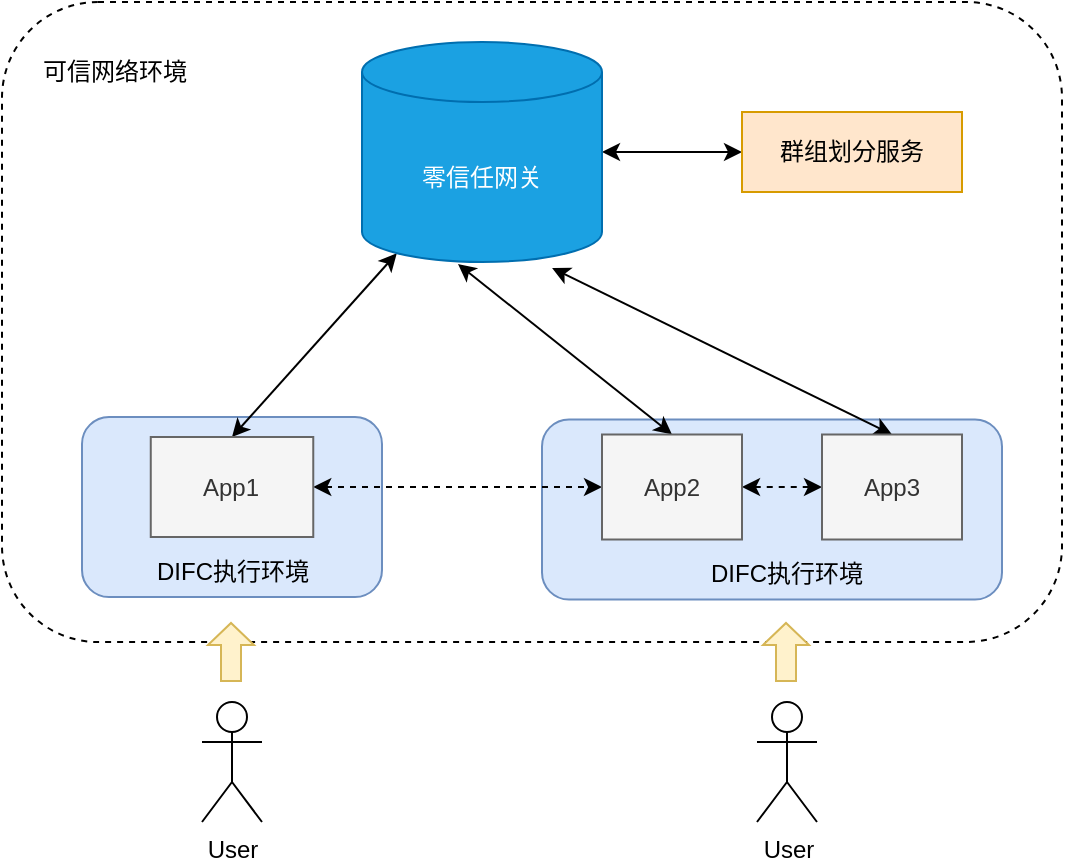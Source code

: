 <mxfile version="21.1.1" type="github">
  <diagram name="第 1 页" id="6CQezu1sQ1fxlcyQVYf-">
    <mxGraphModel dx="1434" dy="788" grid="1" gridSize="10" guides="1" tooltips="1" connect="1" arrows="1" fold="1" page="1" pageScale="1" pageWidth="827" pageHeight="1169" math="0" shadow="0">
      <root>
        <mxCell id="0" />
        <mxCell id="1" parent="0" />
        <mxCell id="fYzHmMu8Vs5okt7zY4O9-23" value="" style="rounded=1;whiteSpace=wrap;html=1;dashed=1;" parent="1" vertex="1">
          <mxGeometry x="170" y="190" width="530" height="320" as="geometry" />
        </mxCell>
        <mxCell id="fYzHmMu8Vs5okt7zY4O9-4" value="" style="rounded=1;whiteSpace=wrap;html=1;fillColor=#dae8fc;strokeColor=#6c8ebf;" parent="1" vertex="1">
          <mxGeometry x="440" y="398.75" width="230" height="90" as="geometry" />
        </mxCell>
        <mxCell id="fYzHmMu8Vs5okt7zY4O9-1" value="" style="rounded=1;whiteSpace=wrap;html=1;fillColor=#dae8fc;strokeColor=#6c8ebf;" parent="1" vertex="1">
          <mxGeometry x="210" y="397.5" width="150" height="90" as="geometry" />
        </mxCell>
        <mxCell id="fYzHmMu8Vs5okt7zY4O9-18" style="edgeStyle=orthogonalEdgeStyle;rounded=0;orthogonalLoop=1;jettySize=auto;html=1;exitX=1;exitY=0.5;exitDx=0;exitDy=0;entryX=0;entryY=0.5;entryDx=0;entryDy=0;startArrow=classic;startFill=1;dashed=1;" parent="1" source="fYzHmMu8Vs5okt7zY4O9-2" target="fYzHmMu8Vs5okt7zY4O9-5" edge="1">
          <mxGeometry relative="1" as="geometry" />
        </mxCell>
        <mxCell id="fYzHmMu8Vs5okt7zY4O9-20" style="rounded=0;orthogonalLoop=1;jettySize=auto;html=1;exitX=0.5;exitY=0;exitDx=0;exitDy=0;entryX=0.145;entryY=1;entryDx=0;entryDy=-4.35;entryPerimeter=0;startArrow=classic;startFill=1;" parent="1" source="fYzHmMu8Vs5okt7zY4O9-2" target="fYzHmMu8Vs5okt7zY4O9-8" edge="1">
          <mxGeometry relative="1" as="geometry" />
        </mxCell>
        <mxCell id="fYzHmMu8Vs5okt7zY4O9-2" value="App1" style="rounded=0;whiteSpace=wrap;html=1;fillColor=#f5f5f5;fontColor=#333333;strokeColor=#666666;" parent="1" vertex="1">
          <mxGeometry x="244.38" y="407.5" width="81.25" height="50" as="geometry" />
        </mxCell>
        <mxCell id="fYzHmMu8Vs5okt7zY4O9-3" value="DIFC执行环境" style="text;html=1;strokeColor=none;fillColor=none;align=center;verticalAlign=middle;whiteSpace=wrap;rounded=0;" parent="1" vertex="1">
          <mxGeometry x="242.5" y="460" width="85" height="30" as="geometry" />
        </mxCell>
        <mxCell id="fYzHmMu8Vs5okt7zY4O9-19" style="edgeStyle=orthogonalEdgeStyle;rounded=0;orthogonalLoop=1;jettySize=auto;html=1;exitX=1;exitY=0.5;exitDx=0;exitDy=0;entryX=0;entryY=0.5;entryDx=0;entryDy=0;startArrow=classic;startFill=1;dashed=1;" parent="1" source="fYzHmMu8Vs5okt7zY4O9-5" target="fYzHmMu8Vs5okt7zY4O9-7" edge="1">
          <mxGeometry relative="1" as="geometry" />
        </mxCell>
        <mxCell id="fYzHmMu8Vs5okt7zY4O9-21" style="rounded=0;orthogonalLoop=1;jettySize=auto;html=1;exitX=0.5;exitY=0;exitDx=0;exitDy=0;entryX=0.4;entryY=1.009;entryDx=0;entryDy=0;entryPerimeter=0;startArrow=classic;startFill=1;" parent="1" source="fYzHmMu8Vs5okt7zY4O9-5" target="fYzHmMu8Vs5okt7zY4O9-8" edge="1">
          <mxGeometry relative="1" as="geometry" />
        </mxCell>
        <mxCell id="fYzHmMu8Vs5okt7zY4O9-5" value="App2" style="rounded=0;whiteSpace=wrap;html=1;fillColor=#f5f5f5;fontColor=#333333;strokeColor=#666666;" parent="1" vertex="1">
          <mxGeometry x="470" y="406.25" width="70" height="52.5" as="geometry" />
        </mxCell>
        <mxCell id="fYzHmMu8Vs5okt7zY4O9-6" value="DIFC执行环境" style="text;html=1;strokeColor=none;fillColor=none;align=center;verticalAlign=middle;whiteSpace=wrap;rounded=0;" parent="1" vertex="1">
          <mxGeometry x="520" y="461.25" width="85" height="30" as="geometry" />
        </mxCell>
        <mxCell id="fYzHmMu8Vs5okt7zY4O9-22" style="rounded=0;orthogonalLoop=1;jettySize=auto;html=1;exitX=0.5;exitY=0;exitDx=0;exitDy=0;entryX=0.792;entryY=1.027;entryDx=0;entryDy=0;entryPerimeter=0;startArrow=classic;startFill=1;" parent="1" source="fYzHmMu8Vs5okt7zY4O9-7" target="fYzHmMu8Vs5okt7zY4O9-8" edge="1">
          <mxGeometry relative="1" as="geometry" />
        </mxCell>
        <mxCell id="fYzHmMu8Vs5okt7zY4O9-7" value="App3" style="rounded=0;whiteSpace=wrap;html=1;fillColor=#f5f5f5;fontColor=#333333;strokeColor=#666666;" parent="1" vertex="1">
          <mxGeometry x="580" y="406.25" width="70" height="52.5" as="geometry" />
        </mxCell>
        <mxCell id="l7dABfvqh4u_OAce1-vJ-2" style="edgeStyle=orthogonalEdgeStyle;rounded=0;orthogonalLoop=1;jettySize=auto;html=1;exitX=1;exitY=0.5;exitDx=0;exitDy=0;exitPerimeter=0;entryX=0;entryY=0.5;entryDx=0;entryDy=0;startArrow=classic;startFill=1;" edge="1" parent="1" source="fYzHmMu8Vs5okt7zY4O9-8" target="l7dABfvqh4u_OAce1-vJ-1">
          <mxGeometry relative="1" as="geometry" />
        </mxCell>
        <mxCell id="fYzHmMu8Vs5okt7zY4O9-8" value="零信任网关" style="shape=cylinder3;whiteSpace=wrap;html=1;boundedLbl=1;backgroundOutline=1;size=15;fillColor=#1ba1e2;strokeColor=#006EAF;fontColor=#ffffff;" parent="1" vertex="1">
          <mxGeometry x="350" y="210" width="120" height="110" as="geometry" />
        </mxCell>
        <mxCell id="fYzHmMu8Vs5okt7zY4O9-10" value="User" style="shape=umlActor;verticalLabelPosition=bottom;verticalAlign=top;html=1;outlineConnect=0;" parent="1" vertex="1">
          <mxGeometry x="270" y="540" width="30" height="60" as="geometry" />
        </mxCell>
        <mxCell id="fYzHmMu8Vs5okt7zY4O9-11" value="User" style="shape=umlActor;verticalLabelPosition=bottom;verticalAlign=top;html=1;outlineConnect=0;" parent="1" vertex="1">
          <mxGeometry x="547.5" y="540" width="30" height="60" as="geometry" />
        </mxCell>
        <mxCell id="l7dABfvqh4u_OAce1-vJ-1" value="群组划分服务" style="rounded=0;whiteSpace=wrap;html=1;fillColor=#ffe6cc;strokeColor=#d79b00;" vertex="1" parent="1">
          <mxGeometry x="540" y="245" width="110" height="40" as="geometry" />
        </mxCell>
        <mxCell id="l7dABfvqh4u_OAce1-vJ-28" value="可信网络环境" style="text;html=1;strokeColor=none;fillColor=none;align=center;verticalAlign=middle;whiteSpace=wrap;rounded=0;" vertex="1" parent="1">
          <mxGeometry x="183" y="210" width="87" height="30" as="geometry" />
        </mxCell>
        <mxCell id="l7dABfvqh4u_OAce1-vJ-31" value="" style="shape=flexArrow;endArrow=classic;html=1;rounded=0;endWidth=12;endSize=3.33;fillColor=#fff2cc;strokeColor=#d6b656;" edge="1" parent="1">
          <mxGeometry width="50" height="50" relative="1" as="geometry">
            <mxPoint x="284.5" y="530" as="sourcePoint" />
            <mxPoint x="284.5" y="500" as="targetPoint" />
          </mxGeometry>
        </mxCell>
        <mxCell id="l7dABfvqh4u_OAce1-vJ-32" value="" style="shape=flexArrow;endArrow=classic;html=1;rounded=0;endWidth=12;endSize=3.33;fillColor=#fff2cc;strokeColor=#d6b656;" edge="1" parent="1">
          <mxGeometry width="50" height="50" relative="1" as="geometry">
            <mxPoint x="562" y="530" as="sourcePoint" />
            <mxPoint x="562" y="500" as="targetPoint" />
          </mxGeometry>
        </mxCell>
      </root>
    </mxGraphModel>
  </diagram>
</mxfile>
